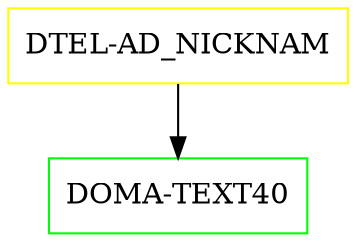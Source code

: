 digraph G {
  "DTEL-AD_NICKNAM" [shape=box,color=yellow];
  "DOMA-TEXT40" [shape=box,color=green,URL="./DOMA_TEXT40.html"];
  "DTEL-AD_NICKNAM" -> "DOMA-TEXT40";
}
